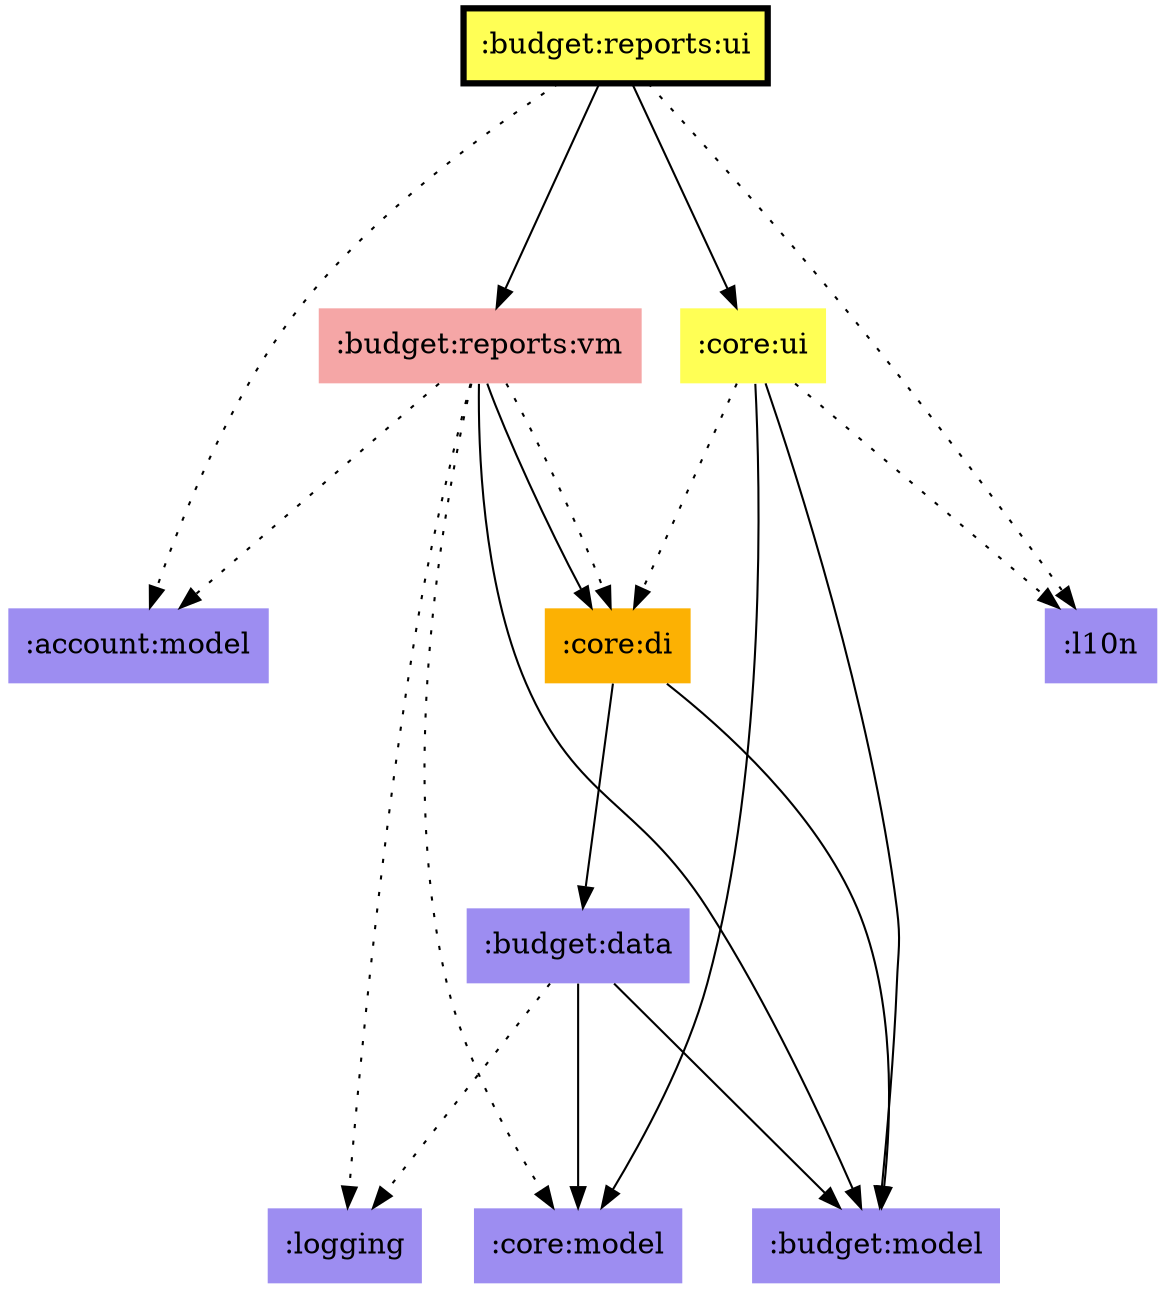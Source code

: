 digraph {
edge ["dir"="forward"]
graph ["dpi"="100","fontsize"="30","ranksep"="1.5","rankdir"="TB"]
node ["style"="filled"]
":account:model" ["fillcolor"="#9D8DF1","shape"="none"]
":budget:data" ["fillcolor"="#9D8DF1","shape"="none"]
":budget:model" ["fillcolor"="#9D8DF1","shape"="none"]
":budget:reports:ui" ["fillcolor"="#FFFF55","color"="black","penwidth"="3","shape"="box"]
":budget:reports:vm" ["fillcolor"="#F5A6A6","shape"="none"]
":core:di" ["fillcolor"="#FCB103","shape"="none"]
":core:model" ["fillcolor"="#9D8DF1","shape"="none"]
":core:ui" ["fillcolor"="#FFFF55","shape"="none"]
":l10n" ["fillcolor"="#9D8DF1","shape"="none"]
":logging" ["fillcolor"="#9D8DF1","shape"="none"]
":budget:data" -> ":budget:model"
":budget:data" -> ":core:model"
":budget:data" -> ":logging" ["style"="dotted"]
":budget:reports:ui" -> ":account:model" ["style"="dotted"]
":budget:reports:ui" -> ":budget:reports:vm"
":budget:reports:ui" -> ":core:ui"
":budget:reports:ui" -> ":l10n" ["style"="dotted"]
":budget:reports:vm" -> ":account:model" ["style"="dotted"]
":budget:reports:vm" -> ":budget:model"
":budget:reports:vm" -> ":core:di"
":budget:reports:vm" -> ":core:di" ["style"="dotted"]
":budget:reports:vm" -> ":core:model" ["style"="dotted"]
":budget:reports:vm" -> ":logging" ["style"="dotted"]
":core:di" -> ":budget:data"
":core:di" -> ":budget:model"
":core:ui" -> ":budget:model"
":core:ui" -> ":core:di" ["style"="dotted"]
":core:ui" -> ":core:model"
":core:ui" -> ":l10n" ["style"="dotted"]
}
